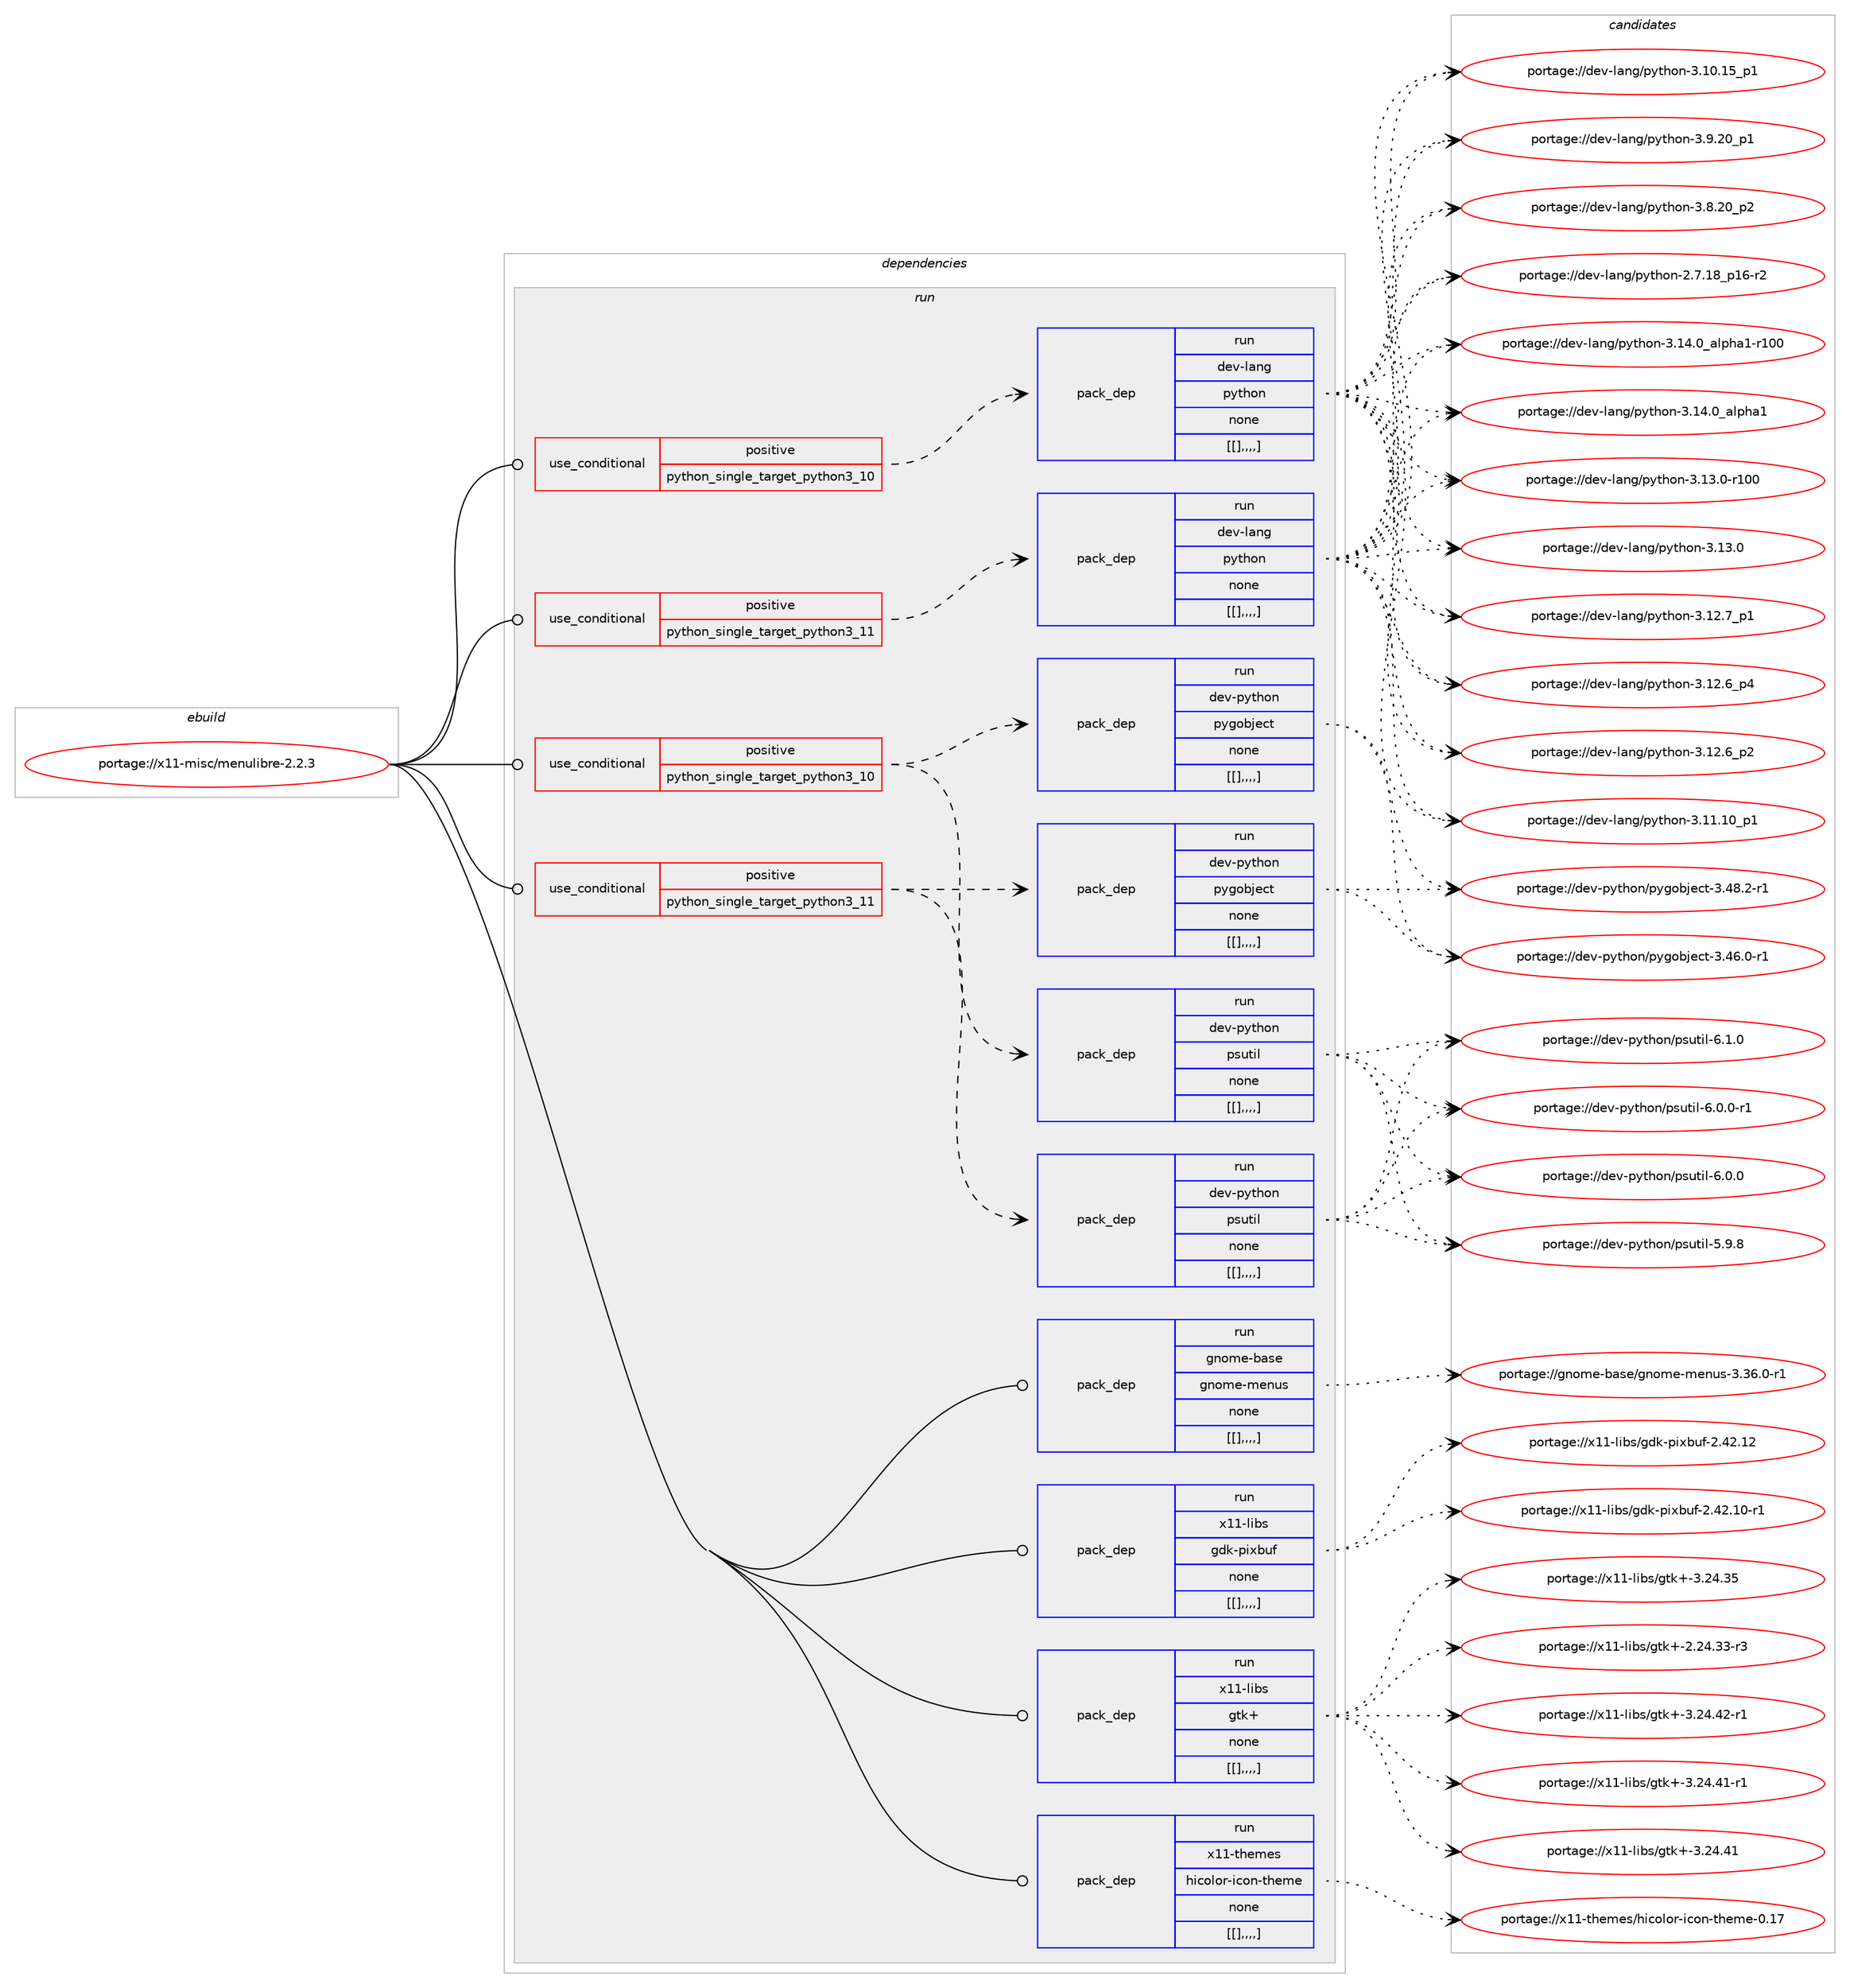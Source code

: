 digraph prolog {

# *************
# Graph options
# *************

newrank=true;
concentrate=true;
compound=true;
graph [rankdir=LR,fontname=Helvetica,fontsize=10,ranksep=1.5];#, ranksep=2.5, nodesep=0.2];
edge  [arrowhead=vee];
node  [fontname=Helvetica,fontsize=10];

# **********
# The ebuild
# **********

subgraph cluster_leftcol {
color=gray;
label=<<i>ebuild</i>>;
id [label="portage://x11-misc/menulibre-2.2.3", color=red, width=4, href="../x11-misc/menulibre-2.2.3.svg"];
}

# ****************
# The dependencies
# ****************

subgraph cluster_midcol {
color=gray;
label=<<i>dependencies</i>>;
subgraph cluster_compile {
fillcolor="#eeeeee";
style=filled;
label=<<i>compile</i>>;
}
subgraph cluster_compileandrun {
fillcolor="#eeeeee";
style=filled;
label=<<i>compile and run</i>>;
}
subgraph cluster_run {
fillcolor="#eeeeee";
style=filled;
label=<<i>run</i>>;
subgraph cond129533 {
dependency485447 [label=<<TABLE BORDER="0" CELLBORDER="1" CELLSPACING="0" CELLPADDING="4"><TR><TD ROWSPAN="3" CELLPADDING="10">use_conditional</TD></TR><TR><TD>positive</TD></TR><TR><TD>python_single_target_python3_10</TD></TR></TABLE>>, shape=none, color=red];
subgraph pack352254 {
dependency485449 [label=<<TABLE BORDER="0" CELLBORDER="1" CELLSPACING="0" CELLPADDING="4" WIDTH="220"><TR><TD ROWSPAN="6" CELLPADDING="30">pack_dep</TD></TR><TR><TD WIDTH="110">run</TD></TR><TR><TD>dev-lang</TD></TR><TR><TD>python</TD></TR><TR><TD>none</TD></TR><TR><TD>[[],,,,]</TD></TR></TABLE>>, shape=none, color=blue];
}
dependency485447:e -> dependency485449:w [weight=20,style="dashed",arrowhead="vee"];
}
id:e -> dependency485447:w [weight=20,style="solid",arrowhead="odot"];
subgraph cond129559 {
dependency485528 [label=<<TABLE BORDER="0" CELLBORDER="1" CELLSPACING="0" CELLPADDING="4"><TR><TD ROWSPAN="3" CELLPADDING="10">use_conditional</TD></TR><TR><TD>positive</TD></TR><TR><TD>python_single_target_python3_10</TD></TR></TABLE>>, shape=none, color=red];
subgraph pack352324 {
dependency485567 [label=<<TABLE BORDER="0" CELLBORDER="1" CELLSPACING="0" CELLPADDING="4" WIDTH="220"><TR><TD ROWSPAN="6" CELLPADDING="30">pack_dep</TD></TR><TR><TD WIDTH="110">run</TD></TR><TR><TD>dev-python</TD></TR><TR><TD>psutil</TD></TR><TR><TD>none</TD></TR><TR><TD>[[],,,,]</TD></TR></TABLE>>, shape=none, color=blue];
}
dependency485528:e -> dependency485567:w [weight=20,style="dashed",arrowhead="vee"];
subgraph pack352346 {
dependency485589 [label=<<TABLE BORDER="0" CELLBORDER="1" CELLSPACING="0" CELLPADDING="4" WIDTH="220"><TR><TD ROWSPAN="6" CELLPADDING="30">pack_dep</TD></TR><TR><TD WIDTH="110">run</TD></TR><TR><TD>dev-python</TD></TR><TR><TD>pygobject</TD></TR><TR><TD>none</TD></TR><TR><TD>[[],,,,]</TD></TR></TABLE>>, shape=none, color=blue];
}
dependency485528:e -> dependency485589:w [weight=20,style="dashed",arrowhead="vee"];
}
id:e -> dependency485528:w [weight=20,style="solid",arrowhead="odot"];
subgraph cond129573 {
dependency485594 [label=<<TABLE BORDER="0" CELLBORDER="1" CELLSPACING="0" CELLPADDING="4"><TR><TD ROWSPAN="3" CELLPADDING="10">use_conditional</TD></TR><TR><TD>positive</TD></TR><TR><TD>python_single_target_python3_11</TD></TR></TABLE>>, shape=none, color=red];
subgraph pack352459 {
dependency485724 [label=<<TABLE BORDER="0" CELLBORDER="1" CELLSPACING="0" CELLPADDING="4" WIDTH="220"><TR><TD ROWSPAN="6" CELLPADDING="30">pack_dep</TD></TR><TR><TD WIDTH="110">run</TD></TR><TR><TD>dev-lang</TD></TR><TR><TD>python</TD></TR><TR><TD>none</TD></TR><TR><TD>[[],,,,]</TD></TR></TABLE>>, shape=none, color=blue];
}
dependency485594:e -> dependency485724:w [weight=20,style="dashed",arrowhead="vee"];
}
id:e -> dependency485594:w [weight=20,style="solid",arrowhead="odot"];
subgraph cond129596 {
dependency485791 [label=<<TABLE BORDER="0" CELLBORDER="1" CELLSPACING="0" CELLPADDING="4"><TR><TD ROWSPAN="3" CELLPADDING="10">use_conditional</TD></TR><TR><TD>positive</TD></TR><TR><TD>python_single_target_python3_11</TD></TR></TABLE>>, shape=none, color=red];
subgraph pack352577 {
dependency485865 [label=<<TABLE BORDER="0" CELLBORDER="1" CELLSPACING="0" CELLPADDING="4" WIDTH="220"><TR><TD ROWSPAN="6" CELLPADDING="30">pack_dep</TD></TR><TR><TD WIDTH="110">run</TD></TR><TR><TD>dev-python</TD></TR><TR><TD>psutil</TD></TR><TR><TD>none</TD></TR><TR><TD>[[],,,,]</TD></TR></TABLE>>, shape=none, color=blue];
}
dependency485791:e -> dependency485865:w [weight=20,style="dashed",arrowhead="vee"];
subgraph pack352615 {
dependency485885 [label=<<TABLE BORDER="0" CELLBORDER="1" CELLSPACING="0" CELLPADDING="4" WIDTH="220"><TR><TD ROWSPAN="6" CELLPADDING="30">pack_dep</TD></TR><TR><TD WIDTH="110">run</TD></TR><TR><TD>dev-python</TD></TR><TR><TD>pygobject</TD></TR><TR><TD>none</TD></TR><TR><TD>[[],,,,]</TD></TR></TABLE>>, shape=none, color=blue];
}
dependency485791:e -> dependency485885:w [weight=20,style="dashed",arrowhead="vee"];
}
id:e -> dependency485791:w [weight=20,style="solid",arrowhead="odot"];
subgraph pack352617 {
dependency485908 [label=<<TABLE BORDER="0" CELLBORDER="1" CELLSPACING="0" CELLPADDING="4" WIDTH="220"><TR><TD ROWSPAN="6" CELLPADDING="30">pack_dep</TD></TR><TR><TD WIDTH="110">run</TD></TR><TR><TD>gnome-base</TD></TR><TR><TD>gnome-menus</TD></TR><TR><TD>none</TD></TR><TR><TD>[[],,,,]</TD></TR></TABLE>>, shape=none, color=blue];
}
id:e -> dependency485908:w [weight=20,style="solid",arrowhead="odot"];
subgraph pack352633 {
dependency485959 [label=<<TABLE BORDER="0" CELLBORDER="1" CELLSPACING="0" CELLPADDING="4" WIDTH="220"><TR><TD ROWSPAN="6" CELLPADDING="30">pack_dep</TD></TR><TR><TD WIDTH="110">run</TD></TR><TR><TD>x11-libs</TD></TR><TR><TD>gdk-pixbuf</TD></TR><TR><TD>none</TD></TR><TR><TD>[[],,,,]</TD></TR></TABLE>>, shape=none, color=blue];
}
id:e -> dependency485959:w [weight=20,style="solid",arrowhead="odot"];
subgraph pack352672 {
dependency485972 [label=<<TABLE BORDER="0" CELLBORDER="1" CELLSPACING="0" CELLPADDING="4" WIDTH="220"><TR><TD ROWSPAN="6" CELLPADDING="30">pack_dep</TD></TR><TR><TD WIDTH="110">run</TD></TR><TR><TD>x11-libs</TD></TR><TR><TD>gtk+</TD></TR><TR><TD>none</TD></TR><TR><TD>[[],,,,]</TD></TR></TABLE>>, shape=none, color=blue];
}
id:e -> dependency485972:w [weight=20,style="solid",arrowhead="odot"];
subgraph pack352700 {
dependency486004 [label=<<TABLE BORDER="0" CELLBORDER="1" CELLSPACING="0" CELLPADDING="4" WIDTH="220"><TR><TD ROWSPAN="6" CELLPADDING="30">pack_dep</TD></TR><TR><TD WIDTH="110">run</TD></TR><TR><TD>x11-themes</TD></TR><TR><TD>hicolor-icon-theme</TD></TR><TR><TD>none</TD></TR><TR><TD>[[],,,,]</TD></TR></TABLE>>, shape=none, color=blue];
}
id:e -> dependency486004:w [weight=20,style="solid",arrowhead="odot"];
}
}

# **************
# The candidates
# **************

subgraph cluster_choices {
rank=same;
color=gray;
label=<<i>candidates</i>>;

subgraph choice352139 {
color=black;
nodesep=1;
choice100101118451089711010347112121116104111110455146495246489597108112104974945114494848 [label="portage://dev-lang/python-3.14.0_alpha1-r100", color=red, width=4,href="../dev-lang/python-3.14.0_alpha1-r100.svg"];
choice1001011184510897110103471121211161041111104551464952464895971081121049749 [label="portage://dev-lang/python-3.14.0_alpha1", color=red, width=4,href="../dev-lang/python-3.14.0_alpha1.svg"];
choice1001011184510897110103471121211161041111104551464951464845114494848 [label="portage://dev-lang/python-3.13.0-r100", color=red, width=4,href="../dev-lang/python-3.13.0-r100.svg"];
choice10010111845108971101034711212111610411111045514649514648 [label="portage://dev-lang/python-3.13.0", color=red, width=4,href="../dev-lang/python-3.13.0.svg"];
choice100101118451089711010347112121116104111110455146495046559511249 [label="portage://dev-lang/python-3.12.7_p1", color=red, width=4,href="../dev-lang/python-3.12.7_p1.svg"];
choice100101118451089711010347112121116104111110455146495046549511252 [label="portage://dev-lang/python-3.12.6_p4", color=red, width=4,href="../dev-lang/python-3.12.6_p4.svg"];
choice100101118451089711010347112121116104111110455146495046549511250 [label="portage://dev-lang/python-3.12.6_p2", color=red, width=4,href="../dev-lang/python-3.12.6_p2.svg"];
choice10010111845108971101034711212111610411111045514649494649489511249 [label="portage://dev-lang/python-3.11.10_p1", color=red, width=4,href="../dev-lang/python-3.11.10_p1.svg"];
choice10010111845108971101034711212111610411111045514649484649539511249 [label="portage://dev-lang/python-3.10.15_p1", color=red, width=4,href="../dev-lang/python-3.10.15_p1.svg"];
choice100101118451089711010347112121116104111110455146574650489511249 [label="portage://dev-lang/python-3.9.20_p1", color=red, width=4,href="../dev-lang/python-3.9.20_p1.svg"];
choice100101118451089711010347112121116104111110455146564650489511250 [label="portage://dev-lang/python-3.8.20_p2", color=red, width=4,href="../dev-lang/python-3.8.20_p2.svg"];
choice100101118451089711010347112121116104111110455046554649569511249544511450 [label="portage://dev-lang/python-2.7.18_p16-r2", color=red, width=4,href="../dev-lang/python-2.7.18_p16-r2.svg"];
dependency485449:e -> choice100101118451089711010347112121116104111110455146495246489597108112104974945114494848:w [style=dotted,weight="100"];
dependency485449:e -> choice1001011184510897110103471121211161041111104551464952464895971081121049749:w [style=dotted,weight="100"];
dependency485449:e -> choice1001011184510897110103471121211161041111104551464951464845114494848:w [style=dotted,weight="100"];
dependency485449:e -> choice10010111845108971101034711212111610411111045514649514648:w [style=dotted,weight="100"];
dependency485449:e -> choice100101118451089711010347112121116104111110455146495046559511249:w [style=dotted,weight="100"];
dependency485449:e -> choice100101118451089711010347112121116104111110455146495046549511252:w [style=dotted,weight="100"];
dependency485449:e -> choice100101118451089711010347112121116104111110455146495046549511250:w [style=dotted,weight="100"];
dependency485449:e -> choice10010111845108971101034711212111610411111045514649494649489511249:w [style=dotted,weight="100"];
dependency485449:e -> choice10010111845108971101034711212111610411111045514649484649539511249:w [style=dotted,weight="100"];
dependency485449:e -> choice100101118451089711010347112121116104111110455146574650489511249:w [style=dotted,weight="100"];
dependency485449:e -> choice100101118451089711010347112121116104111110455146564650489511250:w [style=dotted,weight="100"];
dependency485449:e -> choice100101118451089711010347112121116104111110455046554649569511249544511450:w [style=dotted,weight="100"];
}
subgraph choice352155 {
color=black;
nodesep=1;
choice1001011184511212111610411111047112115117116105108455446494648 [label="portage://dev-python/psutil-6.1.0", color=red, width=4,href="../dev-python/psutil-6.1.0.svg"];
choice10010111845112121116104111110471121151171161051084554464846484511449 [label="portage://dev-python/psutil-6.0.0-r1", color=red, width=4,href="../dev-python/psutil-6.0.0-r1.svg"];
choice1001011184511212111610411111047112115117116105108455446484648 [label="portage://dev-python/psutil-6.0.0", color=red, width=4,href="../dev-python/psutil-6.0.0.svg"];
choice1001011184511212111610411111047112115117116105108455346574656 [label="portage://dev-python/psutil-5.9.8", color=red, width=4,href="../dev-python/psutil-5.9.8.svg"];
dependency485567:e -> choice1001011184511212111610411111047112115117116105108455446494648:w [style=dotted,weight="100"];
dependency485567:e -> choice10010111845112121116104111110471121151171161051084554464846484511449:w [style=dotted,weight="100"];
dependency485567:e -> choice1001011184511212111610411111047112115117116105108455446484648:w [style=dotted,weight="100"];
dependency485567:e -> choice1001011184511212111610411111047112115117116105108455346574656:w [style=dotted,weight="100"];
}
subgraph choice352160 {
color=black;
nodesep=1;
choice10010111845112121116104111110471121211031119810610199116455146525646504511449 [label="portage://dev-python/pygobject-3.48.2-r1", color=red, width=4,href="../dev-python/pygobject-3.48.2-r1.svg"];
choice10010111845112121116104111110471121211031119810610199116455146525446484511449 [label="portage://dev-python/pygobject-3.46.0-r1", color=red, width=4,href="../dev-python/pygobject-3.46.0-r1.svg"];
dependency485589:e -> choice10010111845112121116104111110471121211031119810610199116455146525646504511449:w [style=dotted,weight="100"];
dependency485589:e -> choice10010111845112121116104111110471121211031119810610199116455146525446484511449:w [style=dotted,weight="100"];
}
subgraph choice352163 {
color=black;
nodesep=1;
choice100101118451089711010347112121116104111110455146495246489597108112104974945114494848 [label="portage://dev-lang/python-3.14.0_alpha1-r100", color=red, width=4,href="../dev-lang/python-3.14.0_alpha1-r100.svg"];
choice1001011184510897110103471121211161041111104551464952464895971081121049749 [label="portage://dev-lang/python-3.14.0_alpha1", color=red, width=4,href="../dev-lang/python-3.14.0_alpha1.svg"];
choice1001011184510897110103471121211161041111104551464951464845114494848 [label="portage://dev-lang/python-3.13.0-r100", color=red, width=4,href="../dev-lang/python-3.13.0-r100.svg"];
choice10010111845108971101034711212111610411111045514649514648 [label="portage://dev-lang/python-3.13.0", color=red, width=4,href="../dev-lang/python-3.13.0.svg"];
choice100101118451089711010347112121116104111110455146495046559511249 [label="portage://dev-lang/python-3.12.7_p1", color=red, width=4,href="../dev-lang/python-3.12.7_p1.svg"];
choice100101118451089711010347112121116104111110455146495046549511252 [label="portage://dev-lang/python-3.12.6_p4", color=red, width=4,href="../dev-lang/python-3.12.6_p4.svg"];
choice100101118451089711010347112121116104111110455146495046549511250 [label="portage://dev-lang/python-3.12.6_p2", color=red, width=4,href="../dev-lang/python-3.12.6_p2.svg"];
choice10010111845108971101034711212111610411111045514649494649489511249 [label="portage://dev-lang/python-3.11.10_p1", color=red, width=4,href="../dev-lang/python-3.11.10_p1.svg"];
choice10010111845108971101034711212111610411111045514649484649539511249 [label="portage://dev-lang/python-3.10.15_p1", color=red, width=4,href="../dev-lang/python-3.10.15_p1.svg"];
choice100101118451089711010347112121116104111110455146574650489511249 [label="portage://dev-lang/python-3.9.20_p1", color=red, width=4,href="../dev-lang/python-3.9.20_p1.svg"];
choice100101118451089711010347112121116104111110455146564650489511250 [label="portage://dev-lang/python-3.8.20_p2", color=red, width=4,href="../dev-lang/python-3.8.20_p2.svg"];
choice100101118451089711010347112121116104111110455046554649569511249544511450 [label="portage://dev-lang/python-2.7.18_p16-r2", color=red, width=4,href="../dev-lang/python-2.7.18_p16-r2.svg"];
dependency485724:e -> choice100101118451089711010347112121116104111110455146495246489597108112104974945114494848:w [style=dotted,weight="100"];
dependency485724:e -> choice1001011184510897110103471121211161041111104551464952464895971081121049749:w [style=dotted,weight="100"];
dependency485724:e -> choice1001011184510897110103471121211161041111104551464951464845114494848:w [style=dotted,weight="100"];
dependency485724:e -> choice10010111845108971101034711212111610411111045514649514648:w [style=dotted,weight="100"];
dependency485724:e -> choice100101118451089711010347112121116104111110455146495046559511249:w [style=dotted,weight="100"];
dependency485724:e -> choice100101118451089711010347112121116104111110455146495046549511252:w [style=dotted,weight="100"];
dependency485724:e -> choice100101118451089711010347112121116104111110455146495046549511250:w [style=dotted,weight="100"];
dependency485724:e -> choice10010111845108971101034711212111610411111045514649494649489511249:w [style=dotted,weight="100"];
dependency485724:e -> choice10010111845108971101034711212111610411111045514649484649539511249:w [style=dotted,weight="100"];
dependency485724:e -> choice100101118451089711010347112121116104111110455146574650489511249:w [style=dotted,weight="100"];
dependency485724:e -> choice100101118451089711010347112121116104111110455146564650489511250:w [style=dotted,weight="100"];
dependency485724:e -> choice100101118451089711010347112121116104111110455046554649569511249544511450:w [style=dotted,weight="100"];
}
subgraph choice352173 {
color=black;
nodesep=1;
choice1001011184511212111610411111047112115117116105108455446494648 [label="portage://dev-python/psutil-6.1.0", color=red, width=4,href="../dev-python/psutil-6.1.0.svg"];
choice10010111845112121116104111110471121151171161051084554464846484511449 [label="portage://dev-python/psutil-6.0.0-r1", color=red, width=4,href="../dev-python/psutil-6.0.0-r1.svg"];
choice1001011184511212111610411111047112115117116105108455446484648 [label="portage://dev-python/psutil-6.0.0", color=red, width=4,href="../dev-python/psutil-6.0.0.svg"];
choice1001011184511212111610411111047112115117116105108455346574656 [label="portage://dev-python/psutil-5.9.8", color=red, width=4,href="../dev-python/psutil-5.9.8.svg"];
dependency485865:e -> choice1001011184511212111610411111047112115117116105108455446494648:w [style=dotted,weight="100"];
dependency485865:e -> choice10010111845112121116104111110471121151171161051084554464846484511449:w [style=dotted,weight="100"];
dependency485865:e -> choice1001011184511212111610411111047112115117116105108455446484648:w [style=dotted,weight="100"];
dependency485865:e -> choice1001011184511212111610411111047112115117116105108455346574656:w [style=dotted,weight="100"];
}
subgraph choice352194 {
color=black;
nodesep=1;
choice10010111845112121116104111110471121211031119810610199116455146525646504511449 [label="portage://dev-python/pygobject-3.48.2-r1", color=red, width=4,href="../dev-python/pygobject-3.48.2-r1.svg"];
choice10010111845112121116104111110471121211031119810610199116455146525446484511449 [label="portage://dev-python/pygobject-3.46.0-r1", color=red, width=4,href="../dev-python/pygobject-3.46.0-r1.svg"];
dependency485885:e -> choice10010111845112121116104111110471121211031119810610199116455146525646504511449:w [style=dotted,weight="100"];
dependency485885:e -> choice10010111845112121116104111110471121211031119810610199116455146525446484511449:w [style=dotted,weight="100"];
}
subgraph choice352216 {
color=black;
nodesep=1;
choice1031101111091014598971151014710311011110910145109101110117115455146515446484511449 [label="portage://gnome-base/gnome-menus-3.36.0-r1", color=red, width=4,href="../gnome-base/gnome-menus-3.36.0-r1.svg"];
dependency485908:e -> choice1031101111091014598971151014710311011110910145109101110117115455146515446484511449:w [style=dotted,weight="100"];
}
subgraph choice352249 {
color=black;
nodesep=1;
choice120494945108105981154710310010745112105120981171024550465250464950 [label="portage://x11-libs/gdk-pixbuf-2.42.12", color=red, width=4,href="../x11-libs/gdk-pixbuf-2.42.12.svg"];
choice1204949451081059811547103100107451121051209811710245504652504649484511449 [label="portage://x11-libs/gdk-pixbuf-2.42.10-r1", color=red, width=4,href="../x11-libs/gdk-pixbuf-2.42.10-r1.svg"];
dependency485959:e -> choice120494945108105981154710310010745112105120981171024550465250464950:w [style=dotted,weight="100"];
dependency485959:e -> choice1204949451081059811547103100107451121051209811710245504652504649484511449:w [style=dotted,weight="100"];
}
subgraph choice352253 {
color=black;
nodesep=1;
choice12049494510810598115471031161074345514650524652504511449 [label="portage://x11-libs/gtk+-3.24.42-r1", color=red, width=4,href="../x11-libs/gtk+-3.24.42-r1.svg"];
choice12049494510810598115471031161074345514650524652494511449 [label="portage://x11-libs/gtk+-3.24.41-r1", color=red, width=4,href="../x11-libs/gtk+-3.24.41-r1.svg"];
choice1204949451081059811547103116107434551465052465249 [label="portage://x11-libs/gtk+-3.24.41", color=red, width=4,href="../x11-libs/gtk+-3.24.41.svg"];
choice1204949451081059811547103116107434551465052465153 [label="portage://x11-libs/gtk+-3.24.35", color=red, width=4,href="../x11-libs/gtk+-3.24.35.svg"];
choice12049494510810598115471031161074345504650524651514511451 [label="portage://x11-libs/gtk+-2.24.33-r3", color=red, width=4,href="../x11-libs/gtk+-2.24.33-r3.svg"];
dependency485972:e -> choice12049494510810598115471031161074345514650524652504511449:w [style=dotted,weight="100"];
dependency485972:e -> choice12049494510810598115471031161074345514650524652494511449:w [style=dotted,weight="100"];
dependency485972:e -> choice1204949451081059811547103116107434551465052465249:w [style=dotted,weight="100"];
dependency485972:e -> choice1204949451081059811547103116107434551465052465153:w [style=dotted,weight="100"];
dependency485972:e -> choice12049494510810598115471031161074345504650524651514511451:w [style=dotted,weight="100"];
}
subgraph choice352260 {
color=black;
nodesep=1;
choice12049494511610410110910111547104105991111081111144510599111110451161041011091014548464955 [label="portage://x11-themes/hicolor-icon-theme-0.17", color=red, width=4,href="../x11-themes/hicolor-icon-theme-0.17.svg"];
dependency486004:e -> choice12049494511610410110910111547104105991111081111144510599111110451161041011091014548464955:w [style=dotted,weight="100"];
}
}

}
